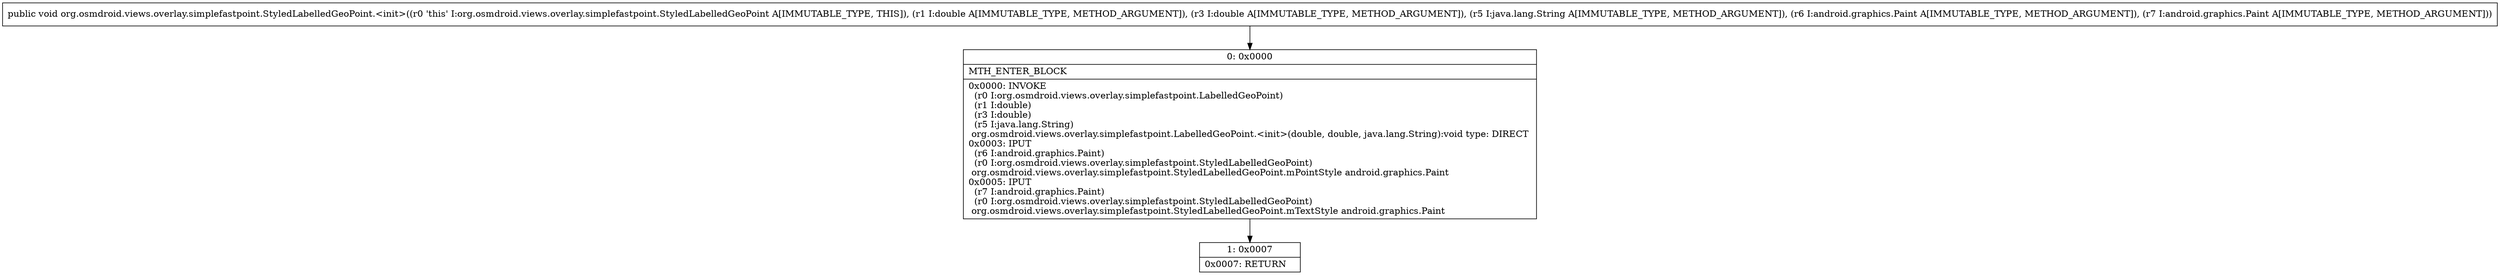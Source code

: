 digraph "CFG fororg.osmdroid.views.overlay.simplefastpoint.StyledLabelledGeoPoint.\<init\>(DDLjava\/lang\/String;Landroid\/graphics\/Paint;Landroid\/graphics\/Paint;)V" {
Node_0 [shape=record,label="{0\:\ 0x0000|MTH_ENTER_BLOCK\l|0x0000: INVOKE  \l  (r0 I:org.osmdroid.views.overlay.simplefastpoint.LabelledGeoPoint)\l  (r1 I:double)\l  (r3 I:double)\l  (r5 I:java.lang.String)\l org.osmdroid.views.overlay.simplefastpoint.LabelledGeoPoint.\<init\>(double, double, java.lang.String):void type: DIRECT \l0x0003: IPUT  \l  (r6 I:android.graphics.Paint)\l  (r0 I:org.osmdroid.views.overlay.simplefastpoint.StyledLabelledGeoPoint)\l org.osmdroid.views.overlay.simplefastpoint.StyledLabelledGeoPoint.mPointStyle android.graphics.Paint \l0x0005: IPUT  \l  (r7 I:android.graphics.Paint)\l  (r0 I:org.osmdroid.views.overlay.simplefastpoint.StyledLabelledGeoPoint)\l org.osmdroid.views.overlay.simplefastpoint.StyledLabelledGeoPoint.mTextStyle android.graphics.Paint \l}"];
Node_1 [shape=record,label="{1\:\ 0x0007|0x0007: RETURN   \l}"];
MethodNode[shape=record,label="{public void org.osmdroid.views.overlay.simplefastpoint.StyledLabelledGeoPoint.\<init\>((r0 'this' I:org.osmdroid.views.overlay.simplefastpoint.StyledLabelledGeoPoint A[IMMUTABLE_TYPE, THIS]), (r1 I:double A[IMMUTABLE_TYPE, METHOD_ARGUMENT]), (r3 I:double A[IMMUTABLE_TYPE, METHOD_ARGUMENT]), (r5 I:java.lang.String A[IMMUTABLE_TYPE, METHOD_ARGUMENT]), (r6 I:android.graphics.Paint A[IMMUTABLE_TYPE, METHOD_ARGUMENT]), (r7 I:android.graphics.Paint A[IMMUTABLE_TYPE, METHOD_ARGUMENT])) }"];
MethodNode -> Node_0;
Node_0 -> Node_1;
}

